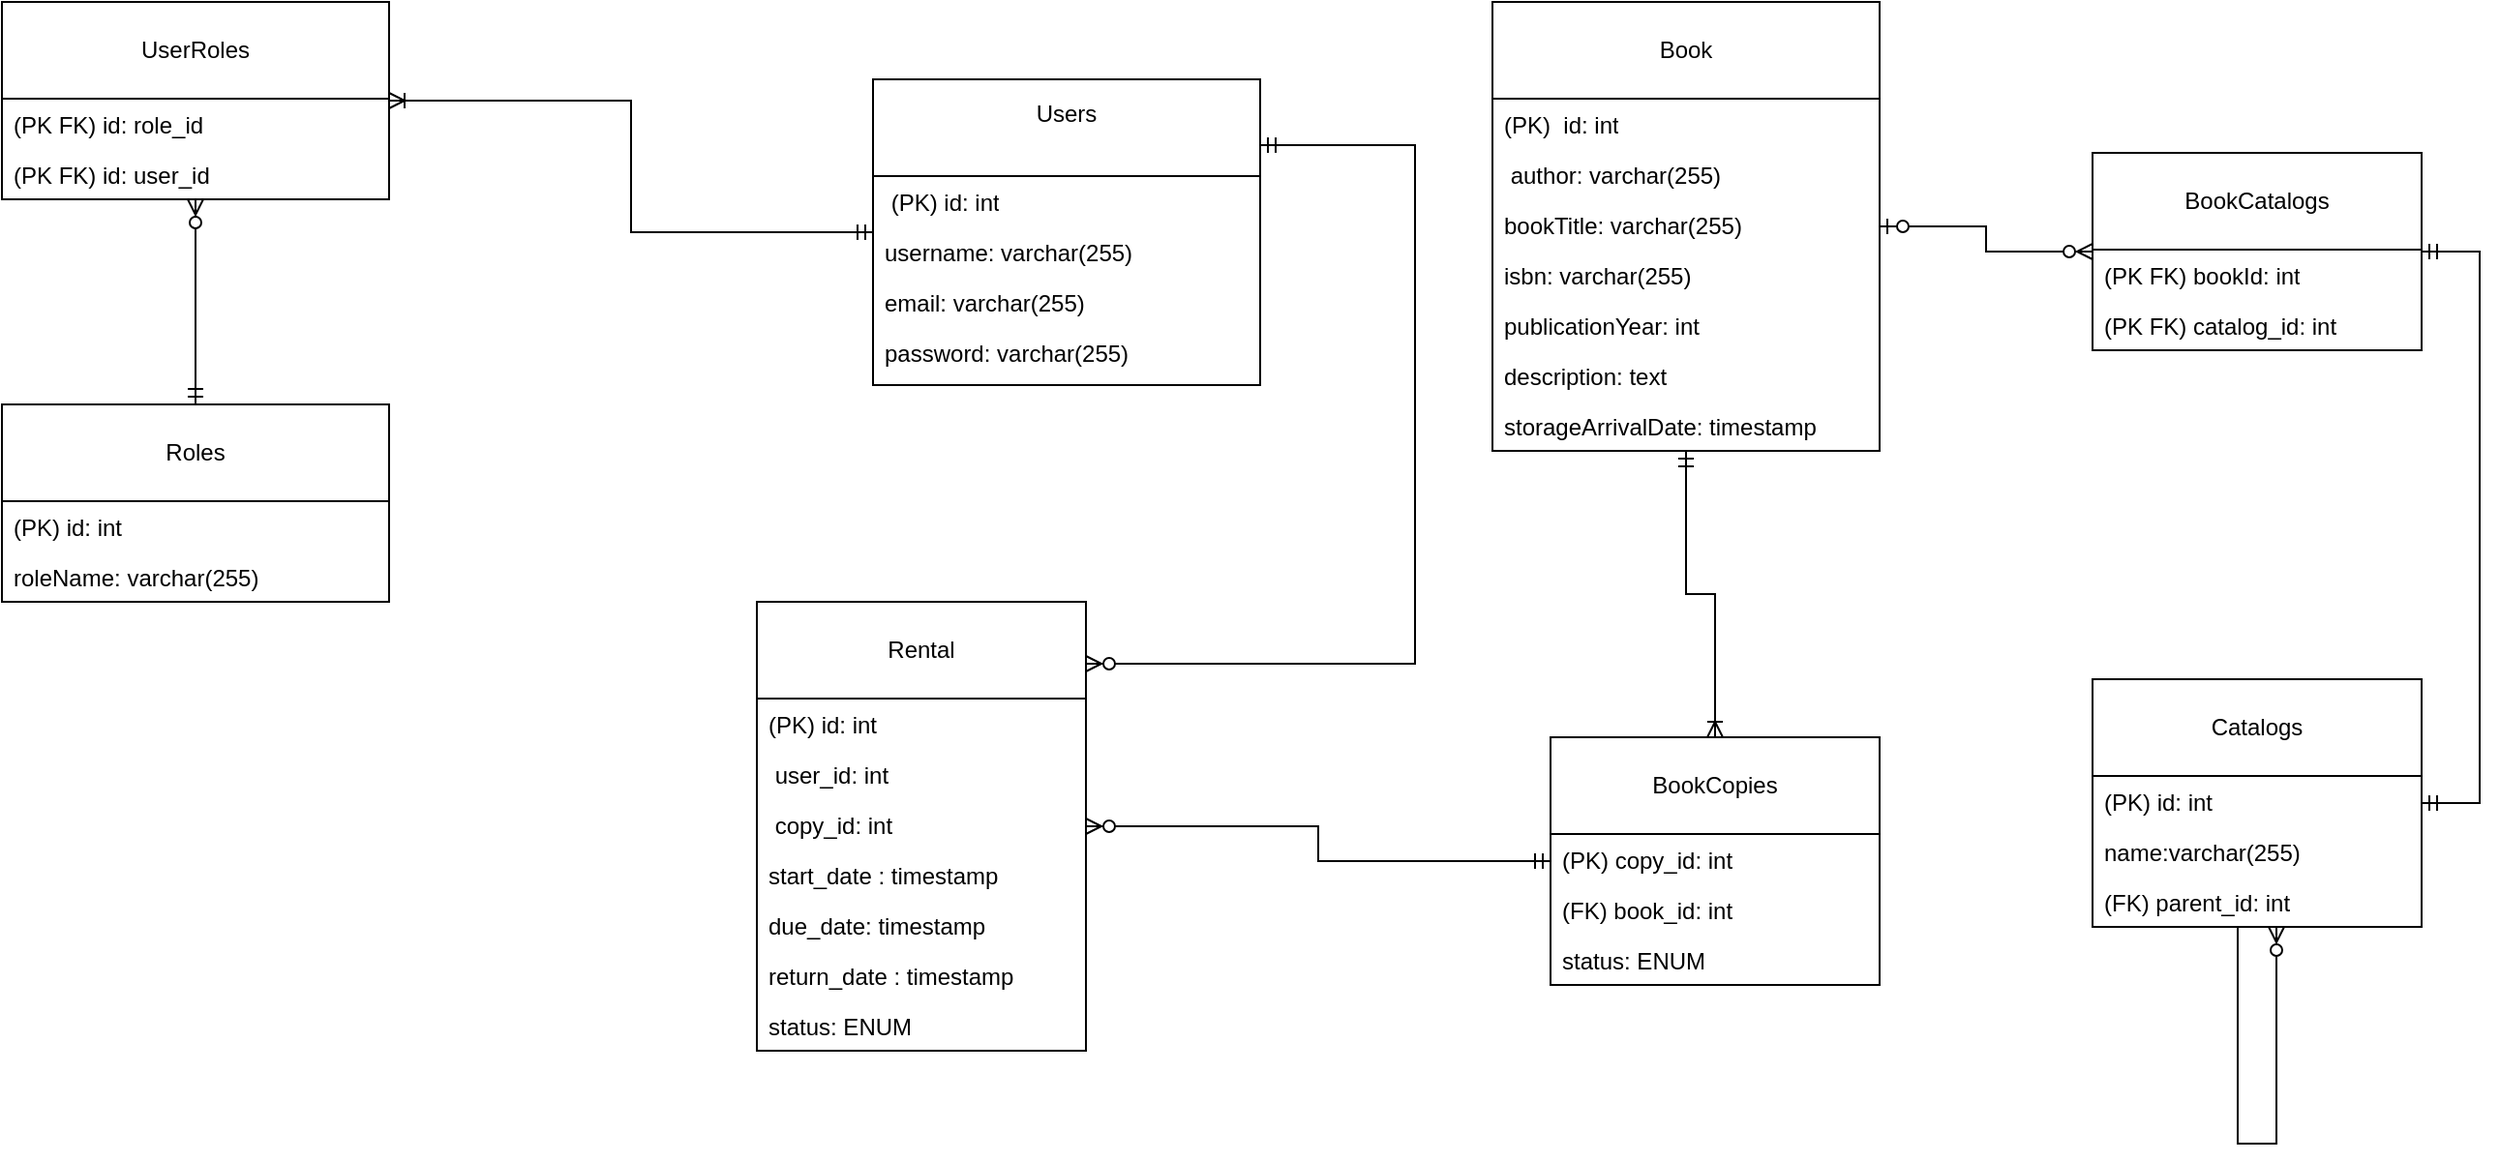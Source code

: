 <mxfile version="24.6.4" type="device">
  <diagram name="Страница — 1" id="3mT341Iw1Gh6QvL5QijR">
    <mxGraphModel dx="3968" dy="2373" grid="1" gridSize="10" guides="1" tooltips="1" connect="1" arrows="1" fold="1" page="1" pageScale="1" pageWidth="827" pageHeight="1169" math="0" shadow="0">
      <root>
        <mxCell id="0" />
        <mxCell id="1" parent="0" />
        <mxCell id="YfT0g_Cb2K_Fd_JU1qTe-1" value="Rental" style="swimlane;fontStyle=0;childLayout=stackLayout;horizontal=1;startSize=50;fillColor=none;horizontalStack=0;resizeParent=1;resizeParentMax=0;resizeLast=0;collapsible=1;marginBottom=0;whiteSpace=wrap;html=1;" parent="1" vertex="1">
          <mxGeometry x="-1240" y="-610" width="170" height="232" as="geometry" />
        </mxCell>
        <mxCell id="YfT0g_Cb2K_Fd_JU1qTe-2" value="(PK) id: int" style="text;strokeColor=none;fillColor=none;align=left;verticalAlign=top;spacingLeft=4;spacingRight=4;overflow=hidden;rotatable=0;points=[[0,0.5],[1,0.5]];portConstraint=eastwest;whiteSpace=wrap;html=1;" parent="YfT0g_Cb2K_Fd_JU1qTe-1" vertex="1">
          <mxGeometry y="50" width="170" height="26" as="geometry" />
        </mxCell>
        <mxCell id="YfT0g_Cb2K_Fd_JU1qTe-3" value="&amp;nbsp;user_id: int" style="text;strokeColor=none;fillColor=none;align=left;verticalAlign=top;spacingLeft=4;spacingRight=4;overflow=hidden;rotatable=0;points=[[0,0.5],[1,0.5]];portConstraint=eastwest;whiteSpace=wrap;html=1;" parent="YfT0g_Cb2K_Fd_JU1qTe-1" vertex="1">
          <mxGeometry y="76" width="170" height="26" as="geometry" />
        </mxCell>
        <mxCell id="YfT0g_Cb2K_Fd_JU1qTe-33" value="&amp;nbsp;copy_id: int" style="text;strokeColor=none;fillColor=none;align=left;verticalAlign=top;spacingLeft=4;spacingRight=4;overflow=hidden;rotatable=0;points=[[0,0.5],[1,0.5]];portConstraint=eastwest;whiteSpace=wrap;html=1;" parent="YfT0g_Cb2K_Fd_JU1qTe-1" vertex="1">
          <mxGeometry y="102" width="170" height="26" as="geometry" />
        </mxCell>
        <mxCell id="YfT0g_Cb2K_Fd_JU1qTe-36" value="start_date : timestamp" style="text;strokeColor=none;fillColor=none;align=left;verticalAlign=top;spacingLeft=4;spacingRight=4;overflow=hidden;rotatable=0;points=[[0,0.5],[1,0.5]];portConstraint=eastwest;whiteSpace=wrap;html=1;" parent="YfT0g_Cb2K_Fd_JU1qTe-1" vertex="1">
          <mxGeometry y="128" width="170" height="26" as="geometry" />
        </mxCell>
        <mxCell id="YfT0g_Cb2K_Fd_JU1qTe-35" value="due_date: timestamp" style="text;strokeColor=none;fillColor=none;align=left;verticalAlign=top;spacingLeft=4;spacingRight=4;overflow=hidden;rotatable=0;points=[[0,0.5],[1,0.5]];portConstraint=eastwest;whiteSpace=wrap;html=1;" parent="YfT0g_Cb2K_Fd_JU1qTe-1" vertex="1">
          <mxGeometry y="154" width="170" height="26" as="geometry" />
        </mxCell>
        <mxCell id="YfT0g_Cb2K_Fd_JU1qTe-39" value="return_date : timestamp" style="text;strokeColor=none;fillColor=none;align=left;verticalAlign=top;spacingLeft=4;spacingRight=4;overflow=hidden;rotatable=0;points=[[0,0.5],[1,0.5]];portConstraint=eastwest;whiteSpace=wrap;html=1;" parent="YfT0g_Cb2K_Fd_JU1qTe-1" vertex="1">
          <mxGeometry y="180" width="170" height="26" as="geometry" />
        </mxCell>
        <mxCell id="YfT0g_Cb2K_Fd_JU1qTe-82" value="status: ENUM" style="text;strokeColor=none;fillColor=none;align=left;verticalAlign=top;spacingLeft=4;spacingRight=4;overflow=hidden;rotatable=0;points=[[0,0.5],[1,0.5]];portConstraint=eastwest;whiteSpace=wrap;html=1;" parent="YfT0g_Cb2K_Fd_JU1qTe-1" vertex="1">
          <mxGeometry y="206" width="170" height="26" as="geometry" />
        </mxCell>
        <mxCell id="YfT0g_Cb2K_Fd_JU1qTe-58" value="Users&lt;div&gt;&lt;br&gt;&lt;/div&gt;" style="swimlane;fontStyle=0;childLayout=stackLayout;horizontal=1;startSize=50;fillColor=none;horizontalStack=0;resizeParent=1;resizeParentMax=0;resizeLast=0;collapsible=1;marginBottom=0;whiteSpace=wrap;html=1;" parent="1" vertex="1">
          <mxGeometry x="-1180" y="-880" width="200" height="158" as="geometry" />
        </mxCell>
        <mxCell id="YfT0g_Cb2K_Fd_JU1qTe-59" value="&amp;nbsp;(PK) id: int" style="text;strokeColor=none;fillColor=none;align=left;verticalAlign=top;spacingLeft=4;spacingRight=4;overflow=hidden;rotatable=0;points=[[0,0.5],[1,0.5]];portConstraint=eastwest;whiteSpace=wrap;html=1;" parent="YfT0g_Cb2K_Fd_JU1qTe-58" vertex="1">
          <mxGeometry y="50" width="200" height="26" as="geometry" />
        </mxCell>
        <mxCell id="YfT0g_Cb2K_Fd_JU1qTe-61" value="username: varchar(255)" style="text;strokeColor=none;fillColor=none;align=left;verticalAlign=top;spacingLeft=4;spacingRight=4;overflow=hidden;rotatable=0;points=[[0,0.5],[1,0.5]];portConstraint=eastwest;whiteSpace=wrap;html=1;" parent="YfT0g_Cb2K_Fd_JU1qTe-58" vertex="1">
          <mxGeometry y="76" width="200" height="26" as="geometry" />
        </mxCell>
        <mxCell id="YfT0g_Cb2K_Fd_JU1qTe-62" value="email: varchar(255)" style="text;strokeColor=none;fillColor=none;align=left;verticalAlign=top;spacingLeft=4;spacingRight=4;overflow=hidden;rotatable=0;points=[[0,0.5],[1,0.5]];portConstraint=eastwest;whiteSpace=wrap;html=1;" parent="YfT0g_Cb2K_Fd_JU1qTe-58" vertex="1">
          <mxGeometry y="102" width="200" height="26" as="geometry" />
        </mxCell>
        <mxCell id="YfT0g_Cb2K_Fd_JU1qTe-63" value="&lt;div&gt;password: varchar(255)&lt;/div&gt;" style="text;strokeColor=none;fillColor=none;align=left;verticalAlign=top;spacingLeft=4;spacingRight=4;overflow=hidden;rotatable=0;points=[[0,0.5],[1,0.5]];portConstraint=eastwest;whiteSpace=wrap;html=1;" parent="YfT0g_Cb2K_Fd_JU1qTe-58" vertex="1">
          <mxGeometry y="128" width="200" height="30" as="geometry" />
        </mxCell>
        <mxCell id="YfT0g_Cb2K_Fd_JU1qTe-66" value="Catalogs" style="swimlane;fontStyle=0;childLayout=stackLayout;horizontal=1;startSize=50;fillColor=none;horizontalStack=0;resizeParent=1;resizeParentMax=0;resizeLast=0;collapsible=1;marginBottom=0;whiteSpace=wrap;html=1;" parent="1" vertex="1">
          <mxGeometry x="-550" y="-570" width="170" height="128" as="geometry" />
        </mxCell>
        <mxCell id="YfT0g_Cb2K_Fd_JU1qTe-67" value="(PK) id: int" style="text;strokeColor=none;fillColor=none;align=left;verticalAlign=top;spacingLeft=4;spacingRight=4;overflow=hidden;rotatable=0;points=[[0,0.5],[1,0.5]];portConstraint=eastwest;whiteSpace=wrap;html=1;" parent="YfT0g_Cb2K_Fd_JU1qTe-66" vertex="1">
          <mxGeometry y="50" width="170" height="26" as="geometry" />
        </mxCell>
        <mxCell id="YfT0g_Cb2K_Fd_JU1qTe-68" value="name:varchar(255)" style="text;strokeColor=none;fillColor=none;align=left;verticalAlign=top;spacingLeft=4;spacingRight=4;overflow=hidden;rotatable=0;points=[[0,0.5],[1,0.5]];portConstraint=eastwest;whiteSpace=wrap;html=1;" parent="YfT0g_Cb2K_Fd_JU1qTe-66" vertex="1">
          <mxGeometry y="76" width="170" height="26" as="geometry" />
        </mxCell>
        <mxCell id="YfT0g_Cb2K_Fd_JU1qTe-69" value="(FK) parent_id: int" style="text;strokeColor=none;fillColor=none;align=left;verticalAlign=top;spacingLeft=4;spacingRight=4;overflow=hidden;rotatable=0;points=[[0,0.5],[1,0.5]];portConstraint=eastwest;whiteSpace=wrap;html=1;" parent="YfT0g_Cb2K_Fd_JU1qTe-66" vertex="1">
          <mxGeometry y="102" width="170" height="26" as="geometry" />
        </mxCell>
        <mxCell id="YfT0g_Cb2K_Fd_JU1qTe-83" value="Roles" style="swimlane;fontStyle=0;childLayout=stackLayout;horizontal=1;startSize=50;fillColor=none;horizontalStack=0;resizeParent=1;resizeParentMax=0;resizeLast=0;collapsible=1;marginBottom=0;whiteSpace=wrap;html=1;" parent="1" vertex="1">
          <mxGeometry x="-1630" y="-712" width="200" height="102" as="geometry" />
        </mxCell>
        <mxCell id="YfT0g_Cb2K_Fd_JU1qTe-84" value="(PK) id: int" style="text;strokeColor=none;fillColor=none;align=left;verticalAlign=top;spacingLeft=4;spacingRight=4;overflow=hidden;rotatable=0;points=[[0,0.5],[1,0.5]];portConstraint=eastwest;whiteSpace=wrap;html=1;" parent="YfT0g_Cb2K_Fd_JU1qTe-83" vertex="1">
          <mxGeometry y="50" width="200" height="26" as="geometry" />
        </mxCell>
        <mxCell id="YfT0g_Cb2K_Fd_JU1qTe-85" value="roleName: varchar(255)" style="text;strokeColor=none;fillColor=none;align=left;verticalAlign=top;spacingLeft=4;spacingRight=4;overflow=hidden;rotatable=0;points=[[0,0.5],[1,0.5]];portConstraint=eastwest;whiteSpace=wrap;html=1;" parent="YfT0g_Cb2K_Fd_JU1qTe-83" vertex="1">
          <mxGeometry y="76" width="200" height="26" as="geometry" />
        </mxCell>
        <mxCell id="YfT0g_Cb2K_Fd_JU1qTe-89" value="BookCopies" style="swimlane;fontStyle=0;childLayout=stackLayout;horizontal=1;startSize=50;fillColor=none;horizontalStack=0;resizeParent=1;resizeParentMax=0;resizeLast=0;collapsible=1;marginBottom=0;whiteSpace=wrap;html=1;" parent="1" vertex="1">
          <mxGeometry x="-830" y="-540" width="170" height="128" as="geometry" />
        </mxCell>
        <mxCell id="YfT0g_Cb2K_Fd_JU1qTe-90" value="(PK) copy_id: int" style="text;strokeColor=none;fillColor=none;align=left;verticalAlign=top;spacingLeft=4;spacingRight=4;overflow=hidden;rotatable=0;points=[[0,0.5],[1,0.5]];portConstraint=eastwest;whiteSpace=wrap;html=1;" parent="YfT0g_Cb2K_Fd_JU1qTe-89" vertex="1">
          <mxGeometry y="50" width="170" height="26" as="geometry" />
        </mxCell>
        <mxCell id="j0j6oACldalNGdM9fOtS-10" value="(FK) book_id: int" style="text;strokeColor=none;fillColor=none;align=left;verticalAlign=top;spacingLeft=4;spacingRight=4;overflow=hidden;rotatable=0;points=[[0,0.5],[1,0.5]];portConstraint=eastwest;whiteSpace=wrap;html=1;" parent="YfT0g_Cb2K_Fd_JU1qTe-89" vertex="1">
          <mxGeometry y="76" width="170" height="26" as="geometry" />
        </mxCell>
        <mxCell id="j0j6oACldalNGdM9fOtS-11" value="status: ENUM" style="text;strokeColor=none;fillColor=none;align=left;verticalAlign=top;spacingLeft=4;spacingRight=4;overflow=hidden;rotatable=0;points=[[0,0.5],[1,0.5]];portConstraint=eastwest;whiteSpace=wrap;html=1;" parent="YfT0g_Cb2K_Fd_JU1qTe-89" vertex="1">
          <mxGeometry y="102" width="170" height="26" as="geometry" />
        </mxCell>
        <mxCell id="YfT0g_Cb2K_Fd_JU1qTe-92" value="BookCatalogs" style="swimlane;fontStyle=0;childLayout=stackLayout;horizontal=1;startSize=50;fillColor=none;horizontalStack=0;resizeParent=1;resizeParentMax=0;resizeLast=0;collapsible=1;marginBottom=0;whiteSpace=wrap;html=1;" parent="1" vertex="1">
          <mxGeometry x="-550" y="-842" width="170" height="102" as="geometry" />
        </mxCell>
        <mxCell id="YfT0g_Cb2K_Fd_JU1qTe-95" value="(PK FK) bookId: int" style="text;strokeColor=none;fillColor=none;align=left;verticalAlign=top;spacingLeft=4;spacingRight=4;overflow=hidden;rotatable=0;points=[[0,0.5],[1,0.5]];portConstraint=eastwest;whiteSpace=wrap;html=1;" parent="YfT0g_Cb2K_Fd_JU1qTe-92" vertex="1">
          <mxGeometry y="50" width="170" height="26" as="geometry" />
        </mxCell>
        <mxCell id="YfT0g_Cb2K_Fd_JU1qTe-96" value="(PK FK) catalog_id: int" style="text;strokeColor=none;fillColor=none;align=left;verticalAlign=top;spacingLeft=4;spacingRight=4;overflow=hidden;rotatable=0;points=[[0,0.5],[1,0.5]];portConstraint=eastwest;whiteSpace=wrap;html=1;" parent="YfT0g_Cb2K_Fd_JU1qTe-92" vertex="1">
          <mxGeometry y="76" width="170" height="26" as="geometry" />
        </mxCell>
        <mxCell id="j0j6oACldalNGdM9fOtS-1" value="Book" style="swimlane;fontStyle=0;childLayout=stackLayout;horizontal=1;startSize=50;fillColor=none;horizontalStack=0;resizeParent=1;resizeParentMax=0;resizeLast=0;collapsible=1;marginBottom=0;whiteSpace=wrap;html=1;" parent="1" vertex="1">
          <mxGeometry x="-860" y="-920" width="200" height="232" as="geometry" />
        </mxCell>
        <mxCell id="j0j6oACldalNGdM9fOtS-2" value="(PK)&amp;nbsp; id: int" style="text;strokeColor=none;fillColor=none;align=left;verticalAlign=top;spacingLeft=4;spacingRight=4;overflow=hidden;rotatable=0;points=[[0,0.5],[1,0.5]];portConstraint=eastwest;whiteSpace=wrap;html=1;" parent="j0j6oACldalNGdM9fOtS-1" vertex="1">
          <mxGeometry y="50" width="200" height="26" as="geometry" />
        </mxCell>
        <mxCell id="j0j6oACldalNGdM9fOtS-3" value="&amp;nbsp;author: varchar(255)" style="text;strokeColor=none;fillColor=none;align=left;verticalAlign=top;spacingLeft=4;spacingRight=4;overflow=hidden;rotatable=0;points=[[0,0.5],[1,0.5]];portConstraint=eastwest;whiteSpace=wrap;html=1;" parent="j0j6oACldalNGdM9fOtS-1" vertex="1">
          <mxGeometry y="76" width="200" height="26" as="geometry" />
        </mxCell>
        <mxCell id="j0j6oACldalNGdM9fOtS-4" value="bookTitle: varchar(255)" style="text;strokeColor=none;fillColor=none;align=left;verticalAlign=top;spacingLeft=4;spacingRight=4;overflow=hidden;rotatable=0;points=[[0,0.5],[1,0.5]];portConstraint=eastwest;whiteSpace=wrap;html=1;" parent="j0j6oACldalNGdM9fOtS-1" vertex="1">
          <mxGeometry y="102" width="200" height="26" as="geometry" />
        </mxCell>
        <mxCell id="j0j6oACldalNGdM9fOtS-5" value="isbn: varchar(255)" style="text;strokeColor=none;fillColor=none;align=left;verticalAlign=top;spacingLeft=4;spacingRight=4;overflow=hidden;rotatable=0;points=[[0,0.5],[1,0.5]];portConstraint=eastwest;whiteSpace=wrap;html=1;" parent="j0j6oACldalNGdM9fOtS-1" vertex="1">
          <mxGeometry y="128" width="200" height="26" as="geometry" />
        </mxCell>
        <mxCell id="j0j6oACldalNGdM9fOtS-6" value="publicationYear: int" style="text;strokeColor=none;fillColor=none;align=left;verticalAlign=top;spacingLeft=4;spacingRight=4;overflow=hidden;rotatable=0;points=[[0,0.5],[1,0.5]];portConstraint=eastwest;whiteSpace=wrap;html=1;" parent="j0j6oACldalNGdM9fOtS-1" vertex="1">
          <mxGeometry y="154" width="200" height="26" as="geometry" />
        </mxCell>
        <mxCell id="j0j6oACldalNGdM9fOtS-7" value="description: text" style="text;strokeColor=none;fillColor=none;align=left;verticalAlign=top;spacingLeft=4;spacingRight=4;overflow=hidden;rotatable=0;points=[[0,0.5],[1,0.5]];portConstraint=eastwest;whiteSpace=wrap;html=1;" parent="j0j6oACldalNGdM9fOtS-1" vertex="1">
          <mxGeometry y="180" width="200" height="26" as="geometry" />
        </mxCell>
        <mxCell id="j0j6oACldalNGdM9fOtS-8" value="storageArrivalDate: timestamp" style="text;strokeColor=none;fillColor=none;align=left;verticalAlign=top;spacingLeft=4;spacingRight=4;overflow=hidden;rotatable=0;points=[[0,0.5],[1,0.5]];portConstraint=eastwest;whiteSpace=wrap;html=1;" parent="j0j6oACldalNGdM9fOtS-1" vertex="1">
          <mxGeometry y="206" width="200" height="26" as="geometry" />
        </mxCell>
        <mxCell id="j0j6oACldalNGdM9fOtS-14" value="" style="edgeStyle=orthogonalEdgeStyle;fontSize=12;html=1;endArrow=ERzeroToMany;startArrow=ERmandOne;rounded=0;" parent="1" source="YfT0g_Cb2K_Fd_JU1qTe-58" target="YfT0g_Cb2K_Fd_JU1qTe-1" edge="1">
          <mxGeometry width="100" height="100" relative="1" as="geometry">
            <mxPoint x="-950" y="-846" as="sourcePoint" />
            <mxPoint x="-340" y="-550" as="targetPoint" />
            <Array as="points">
              <mxPoint x="-900" y="-846" />
              <mxPoint x="-900" y="-578" />
            </Array>
          </mxGeometry>
        </mxCell>
        <mxCell id="j0j6oACldalNGdM9fOtS-26" value="" style="edgeStyle=orthogonalEdgeStyle;fontSize=12;html=1;endArrow=ERzeroToMany;startArrow=ERzeroToOne;rounded=0;" parent="1" source="j0j6oACldalNGdM9fOtS-1" target="YfT0g_Cb2K_Fd_JU1qTe-92" edge="1">
          <mxGeometry width="100" height="100" relative="1" as="geometry">
            <mxPoint x="-570" y="-720" as="sourcePoint" />
            <mxPoint x="-470" y="-820" as="targetPoint" />
          </mxGeometry>
        </mxCell>
        <mxCell id="j0j6oACldalNGdM9fOtS-27" value="" style="edgeStyle=entityRelationEdgeStyle;fontSize=12;html=1;endArrow=ERmandOne;startArrow=ERmandOne;rounded=0;" parent="1" source="YfT0g_Cb2K_Fd_JU1qTe-66" target="YfT0g_Cb2K_Fd_JU1qTe-92" edge="1">
          <mxGeometry width="100" height="100" relative="1" as="geometry">
            <mxPoint x="-840" y="-740" as="sourcePoint" />
            <mxPoint x="-740" y="-840" as="targetPoint" />
          </mxGeometry>
        </mxCell>
        <mxCell id="zkRrFgWm6PEjjpj9XVva-2" value="" style="edgeStyle=orthogonalEdgeStyle;fontSize=12;html=1;endArrow=ERzeroToMany;startArrow=ERmandOne;rounded=0;" parent="1" source="YfT0g_Cb2K_Fd_JU1qTe-89" target="YfT0g_Cb2K_Fd_JU1qTe-1" edge="1">
          <mxGeometry width="100" height="100" relative="1" as="geometry">
            <mxPoint x="-1050" y="-160" as="sourcePoint" />
            <mxPoint x="-950" y="-260" as="targetPoint" />
          </mxGeometry>
        </mxCell>
        <mxCell id="zkRrFgWm6PEjjpj9XVva-3" value="" style="edgeStyle=orthogonalEdgeStyle;fontSize=12;html=1;endArrow=ERoneToMany;startArrow=ERmandOne;rounded=0;" parent="1" source="j0j6oACldalNGdM9fOtS-1" target="YfT0g_Cb2K_Fd_JU1qTe-89" edge="1">
          <mxGeometry width="100" height="100" relative="1" as="geometry">
            <mxPoint x="-719" y="-620" as="sourcePoint" />
            <mxPoint x="-830" y="-710" as="targetPoint" />
          </mxGeometry>
        </mxCell>
        <mxCell id="zkRrFgWm6PEjjpj9XVva-4" value="" style="edgeStyle=entityRelationEdgeStyle;fontSize=12;html=1;endArrow=ERzeroToMany;endFill=1;rounded=0;" parent="1" source="YfT0g_Cb2K_Fd_JU1qTe-66" target="YfT0g_Cb2K_Fd_JU1qTe-66" edge="1">
          <mxGeometry width="100" height="100" relative="1" as="geometry">
            <mxPoint x="-550" y="-278" as="sourcePoint" />
            <mxPoint x="-430" y="-290" as="targetPoint" />
            <Array as="points">
              <mxPoint x="-465" y="-330" />
            </Array>
          </mxGeometry>
        </mxCell>
        <mxCell id="j-DNN3a6sK1ZfluqYKgq-1" value="UserRoles" style="swimlane;fontStyle=0;childLayout=stackLayout;horizontal=1;startSize=50;fillColor=none;horizontalStack=0;resizeParent=1;resizeParentMax=0;resizeLast=0;collapsible=1;marginBottom=0;whiteSpace=wrap;html=1;" parent="1" vertex="1">
          <mxGeometry x="-1630" y="-920" width="200" height="102" as="geometry" />
        </mxCell>
        <mxCell id="j-DNN3a6sK1ZfluqYKgq-2" value="(PK FK) id: role_id" style="text;strokeColor=none;fillColor=none;align=left;verticalAlign=top;spacingLeft=4;spacingRight=4;overflow=hidden;rotatable=0;points=[[0,0.5],[1,0.5]];portConstraint=eastwest;whiteSpace=wrap;html=1;" parent="j-DNN3a6sK1ZfluqYKgq-1" vertex="1">
          <mxGeometry y="50" width="200" height="26" as="geometry" />
        </mxCell>
        <mxCell id="c47ntS2j2hXHXYqX47aJ-1" value="(PK FK) id: user_id" style="text;strokeColor=none;fillColor=none;align=left;verticalAlign=top;spacingLeft=4;spacingRight=4;overflow=hidden;rotatable=0;points=[[0,0.5],[1,0.5]];portConstraint=eastwest;whiteSpace=wrap;html=1;" parent="j-DNN3a6sK1ZfluqYKgq-1" vertex="1">
          <mxGeometry y="76" width="200" height="26" as="geometry" />
        </mxCell>
        <mxCell id="j-DNN3a6sK1ZfluqYKgq-4" value="" style="edgeStyle=elbowEdgeStyle;fontSize=12;html=1;endArrow=ERzeroToMany;startArrow=ERmandOne;rounded=0;" parent="1" source="YfT0g_Cb2K_Fd_JU1qTe-83" target="j-DNN3a6sK1ZfluqYKgq-1" edge="1">
          <mxGeometry width="100" height="100" relative="1" as="geometry">
            <mxPoint x="-1360" y="-510" as="sourcePoint" />
            <mxPoint x="-1630" y="-868" as="targetPoint" />
          </mxGeometry>
        </mxCell>
        <mxCell id="j-DNN3a6sK1ZfluqYKgq-5" value="" style="edgeStyle=orthogonalEdgeStyle;fontSize=12;html=1;endArrow=ERoneToMany;startArrow=ERmandOne;rounded=0;" parent="1" source="YfT0g_Cb2K_Fd_JU1qTe-58" target="j-DNN3a6sK1ZfluqYKgq-1" edge="1">
          <mxGeometry width="100" height="100" relative="1" as="geometry">
            <mxPoint x="-1360" y="-510" as="sourcePoint" />
            <mxPoint x="-1310" y="-740" as="targetPoint" />
          </mxGeometry>
        </mxCell>
      </root>
    </mxGraphModel>
  </diagram>
</mxfile>
